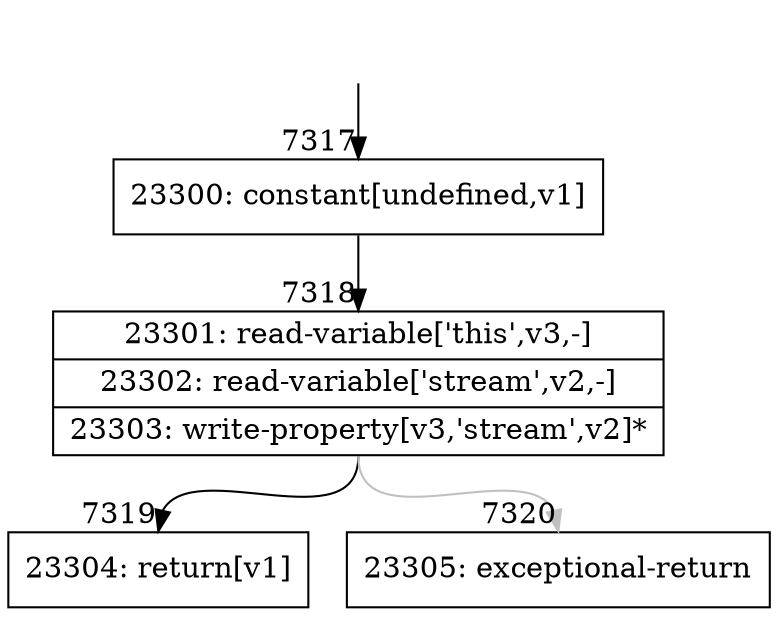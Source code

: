 digraph {
rankdir="TD"
BB_entry678[shape=none,label=""];
BB_entry678 -> BB7317 [tailport=s, headport=n, headlabel="    7317"]
BB7317 [shape=record label="{23300: constant[undefined,v1]}" ] 
BB7317 -> BB7318 [tailport=s, headport=n, headlabel="      7318"]
BB7318 [shape=record label="{23301: read-variable['this',v3,-]|23302: read-variable['stream',v2,-]|23303: write-property[v3,'stream',v2]*}" ] 
BB7318 -> BB7319 [tailport=s, headport=n, headlabel="      7319"]
BB7318 -> BB7320 [tailport=s, headport=n, color=gray, headlabel="      7320"]
BB7319 [shape=record label="{23304: return[v1]}" ] 
BB7320 [shape=record label="{23305: exceptional-return}" ] 
//#$~ 4257
}
